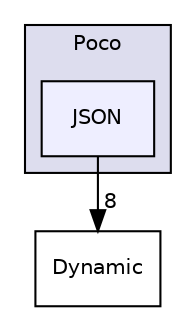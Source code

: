 digraph "AppFrameWork/include/Poco/JSON" {
  compound=true
  node [ fontsize="10", fontname="Helvetica"];
  edge [ labelfontsize="10", labelfontname="Helvetica"];
  subgraph clusterdir_59c12342eddca02fbd00a40f57d0211b {
    graph [ bgcolor="#ddddee", pencolor="black", label="Poco" fontname="Helvetica", fontsize="10", URL="dir_59c12342eddca02fbd00a40f57d0211b.html"]
  dir_867002cf2f5534b037c94940e657b493 [shape=box, label="JSON", style="filled", fillcolor="#eeeeff", pencolor="black", URL="dir_867002cf2f5534b037c94940e657b493.html"];
  }
  dir_e8a0e279e651add1e5476637e7093606 [shape=box label="Dynamic" URL="dir_e8a0e279e651add1e5476637e7093606.html"];
  dir_867002cf2f5534b037c94940e657b493->dir_e8a0e279e651add1e5476637e7093606 [headlabel="8", labeldistance=1.5 headhref="dir_000027_000034.html"];
}

